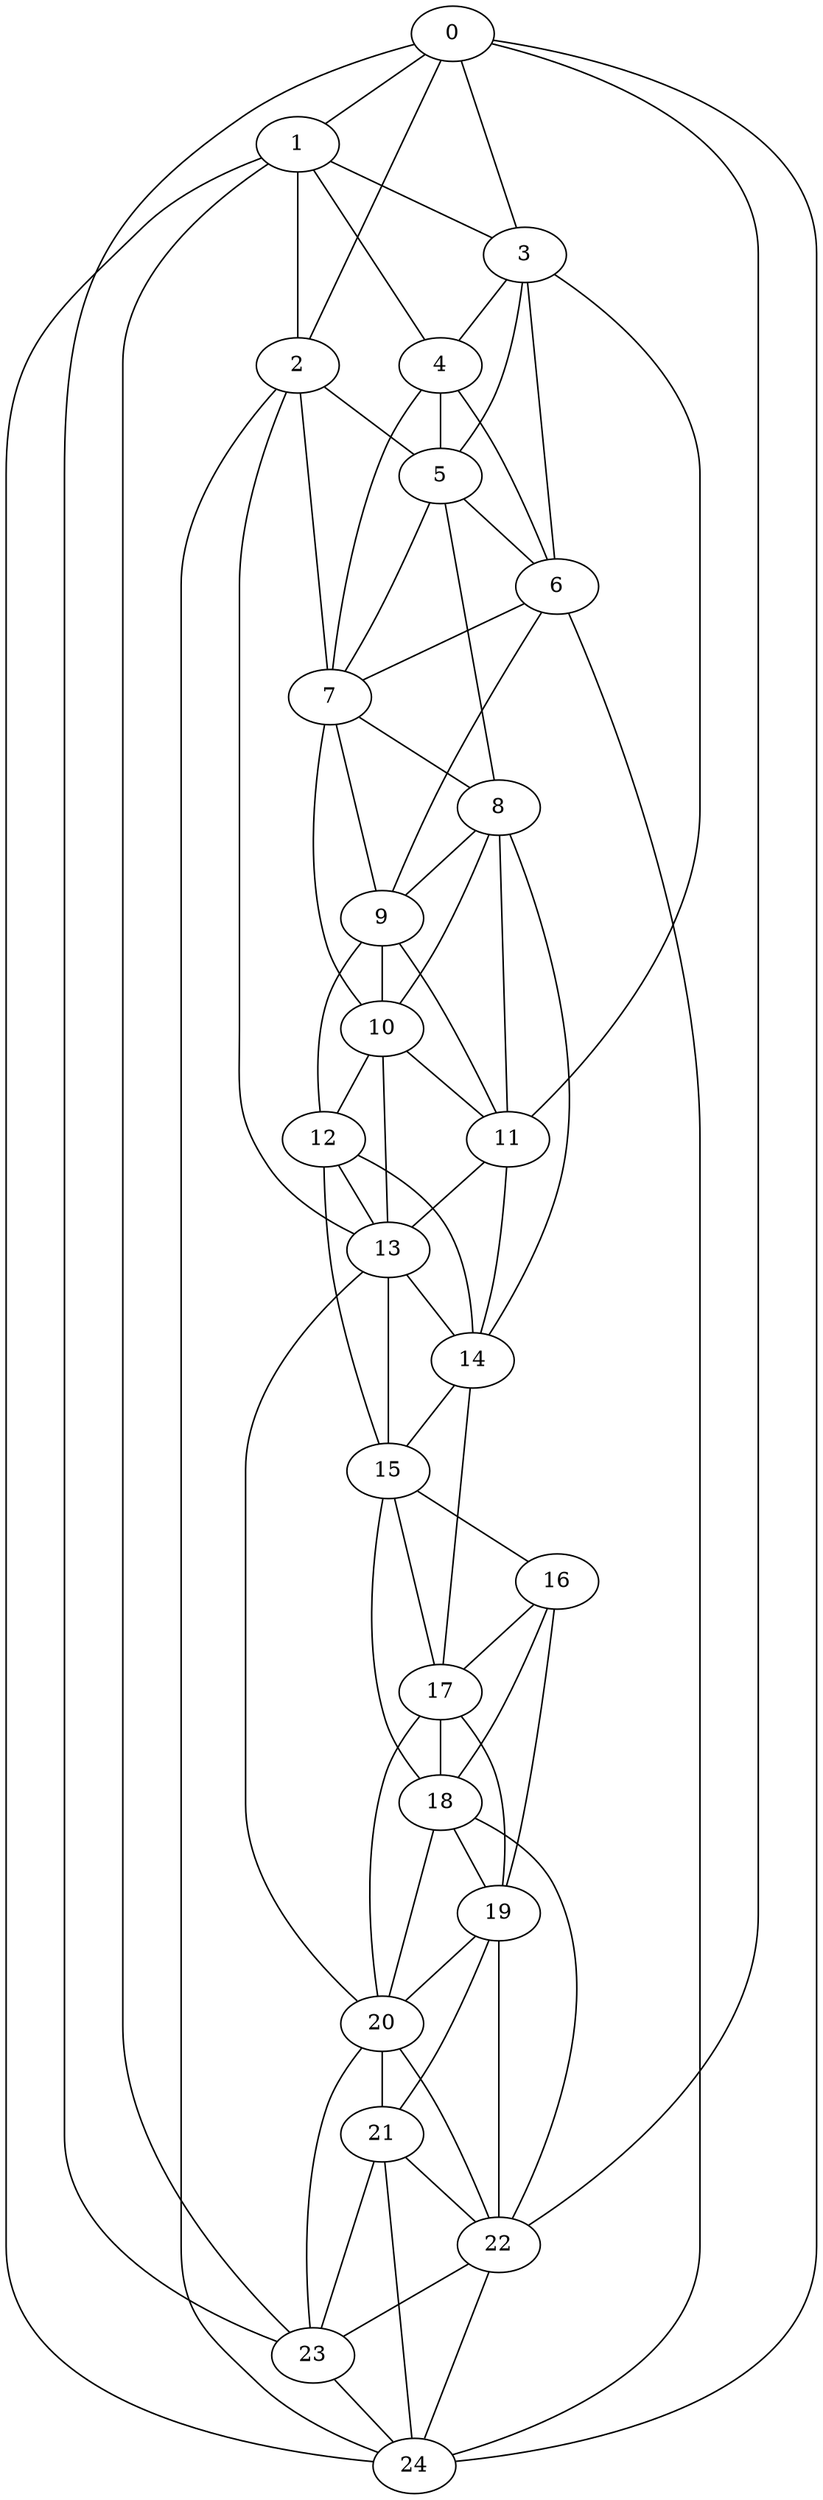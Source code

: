 strict graph "watts_strogatz_graph(25,6,0.1)" {
0;
1;
2;
3;
4;
5;
6;
7;
8;
9;
10;
11;
12;
13;
14;
15;
16;
17;
18;
19;
20;
21;
22;
23;
24;
0 -- 1  [is_available=True, prob="0.735675426858"];
0 -- 2  [is_available=True, prob="0.105007086981"];
0 -- 3  [is_available=True, prob="0.836364494714"];
0 -- 22  [is_available=True, prob="1.0"];
0 -- 23  [is_available=True, prob="1.0"];
0 -- 24  [is_available=True, prob="1.0"];
1 -- 2  [is_available=True, prob="0.02586215758"];
1 -- 3  [is_available=True, prob="0.691956521501"];
1 -- 4  [is_available=True, prob="0.227211178645"];
1 -- 23  [is_available=True, prob="0.821298997439"];
1 -- 24  [is_available=True, prob="0.520002507359"];
2 -- 5  [is_available=True, prob="1.0"];
2 -- 7  [is_available=True, prob="0.2000014282"];
2 -- 13  [is_available=True, prob="1.0"];
2 -- 24  [is_available=True, prob="0.478637225193"];
3 -- 4  [is_available=True, prob="0.0787535864796"];
3 -- 5  [is_available=True, prob="1.0"];
3 -- 6  [is_available=True, prob="0.843321368803"];
3 -- 11  [is_available=True, prob="1.0"];
4 -- 5  [is_available=True, prob="1.0"];
4 -- 6  [is_available=True, prob="0.876776022355"];
4 -- 7  [is_available=True, prob="0.673446146737"];
5 -- 6  [is_available=True, prob="1.0"];
5 -- 7  [is_available=True, prob="0.549058183953"];
5 -- 8  [is_available=True, prob="1.0"];
6 -- 7  [is_available=True, prob="1.0"];
6 -- 9  [is_available=True, prob="0.132464853064"];
6 -- 24  [is_available=True, prob="0.792489777511"];
7 -- 8  [is_available=True, prob="1.0"];
7 -- 9  [is_available=True, prob="0.829954153219"];
7 -- 10  [is_available=True, prob="0.917475442822"];
8 -- 9  [is_available=True, prob="0.609510478499"];
8 -- 10  [is_available=True, prob="0.735996542302"];
8 -- 11  [is_available=True, prob="0.910879115256"];
8 -- 14  [is_available=True, prob="0.0836508548341"];
9 -- 10  [is_available=True, prob="0.487617920717"];
9 -- 11  [is_available=True, prob="1.0"];
9 -- 12  [is_available=True, prob="0.720104491539"];
10 -- 11  [is_available=True, prob="0.0270954388713"];
10 -- 12  [is_available=True, prob="0.922624150129"];
10 -- 13  [is_available=True, prob="0.185329883871"];
11 -- 13  [is_available=True, prob="0.89769381219"];
11 -- 14  [is_available=True, prob="1.0"];
12 -- 13  [is_available=True, prob="0.153722729328"];
12 -- 14  [is_available=True, prob="0.234371527549"];
12 -- 15  [is_available=True, prob="1.0"];
13 -- 14  [is_available=True, prob="0.953696769779"];
13 -- 15  [is_available=True, prob="0.46748395588"];
13 -- 20  [is_available=True, prob="0.312269185264"];
14 -- 15  [is_available=True, prob="0.448714926911"];
14 -- 17  [is_available=True, prob="0.673229349227"];
15 -- 16  [is_available=True, prob="0.124529081476"];
15 -- 17  [is_available=True, prob="0.567288906513"];
15 -- 18  [is_available=True, prob="0.914820838379"];
16 -- 17  [is_available=True, prob="0.82476438588"];
16 -- 18  [is_available=True, prob="1.0"];
16 -- 19  [is_available=True, prob="0.0327425884431"];
17 -- 18  [is_available=True, prob="0.517536264348"];
17 -- 19  [is_available=True, prob="0.185760906822"];
17 -- 20  [is_available=True, prob="0.947239427064"];
18 -- 19  [is_available=True, prob="0.0878300513513"];
18 -- 20  [is_available=True, prob="1.0"];
18 -- 22  [is_available=True, prob="0.0278419486819"];
19 -- 20  [is_available=True, prob="1.0"];
19 -- 21  [is_available=True, prob="1.0"];
19 -- 22  [is_available=True, prob="0.795472277474"];
20 -- 21  [is_available=True, prob="0.0153704801455"];
20 -- 22  [is_available=True, prob="1.0"];
20 -- 23  [is_available=True, prob="0.134297229055"];
21 -- 22  [is_available=True, prob="0.697793780498"];
21 -- 23  [is_available=True, prob="0.560844331482"];
21 -- 24  [is_available=True, prob="0.293502090432"];
22 -- 23  [is_available=True, prob="0.296262019659"];
22 -- 24  [is_available=True, prob="1.0"];
23 -- 24  [is_available=True, prob="0.199773126829"];
}
